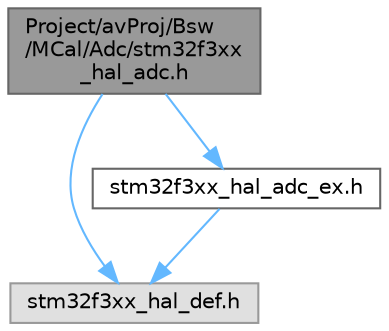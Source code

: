 digraph "Project/avProj/Bsw/MCal/Adc/stm32f3xx_hal_adc.h"
{
 // LATEX_PDF_SIZE
  bgcolor="transparent";
  edge [fontname=Helvetica,fontsize=10,labelfontname=Helvetica,labelfontsize=10];
  node [fontname=Helvetica,fontsize=10,shape=box,height=0.2,width=0.4];
  Node1 [id="Node000001",label="Project/avProj/Bsw\l/MCal/Adc/stm32f3xx\l_hal_adc.h",height=0.2,width=0.4,color="gray40", fillcolor="grey60", style="filled", fontcolor="black",tooltip="Header file containing functions prototypes of ADC HAL library."];
  Node1 -> Node2 [id="edge1_Node000001_Node000002",color="steelblue1",style="solid",tooltip=" "];
  Node2 [id="Node000002",label="stm32f3xx_hal_def.h",height=0.2,width=0.4,color="grey60", fillcolor="#E0E0E0", style="filled",tooltip=" "];
  Node1 -> Node3 [id="edge2_Node000001_Node000003",color="steelblue1",style="solid",tooltip=" "];
  Node3 [id="Node000003",label="stm32f3xx_hal_adc_ex.h",height=0.2,width=0.4,color="grey40", fillcolor="white", style="filled",URL="$av_proj_2_bsw_2_m_cal_2_adc_2stm32f3xx__hal__adc__ex_8h.html",tooltip="Header file containing functions prototypes of ADC HAL library."];
  Node3 -> Node2 [id="edge3_Node000003_Node000002",color="steelblue1",style="solid",tooltip=" "];
}
